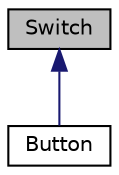 digraph "Switch"
{
 // LATEX_PDF_SIZE
  edge [fontname="Helvetica",fontsize="10",labelfontname="Helvetica",labelfontsize="10"];
  node [fontname="Helvetica",fontsize="10",shape=record];
  Node1 [label="Switch",height=0.2,width=0.4,color="black", fillcolor="grey75", style="filled", fontcolor="black",tooltip="Provides a simple debounced switch."];
  Node1 -> Node2 [dir="back",color="midnightblue",fontsize="10",style="solid"];
  Node2 [label="Button",height=0.2,width=0.4,color="black", fillcolor="white", style="filled",URL="$class_button.html",tooltip=" "];
}
